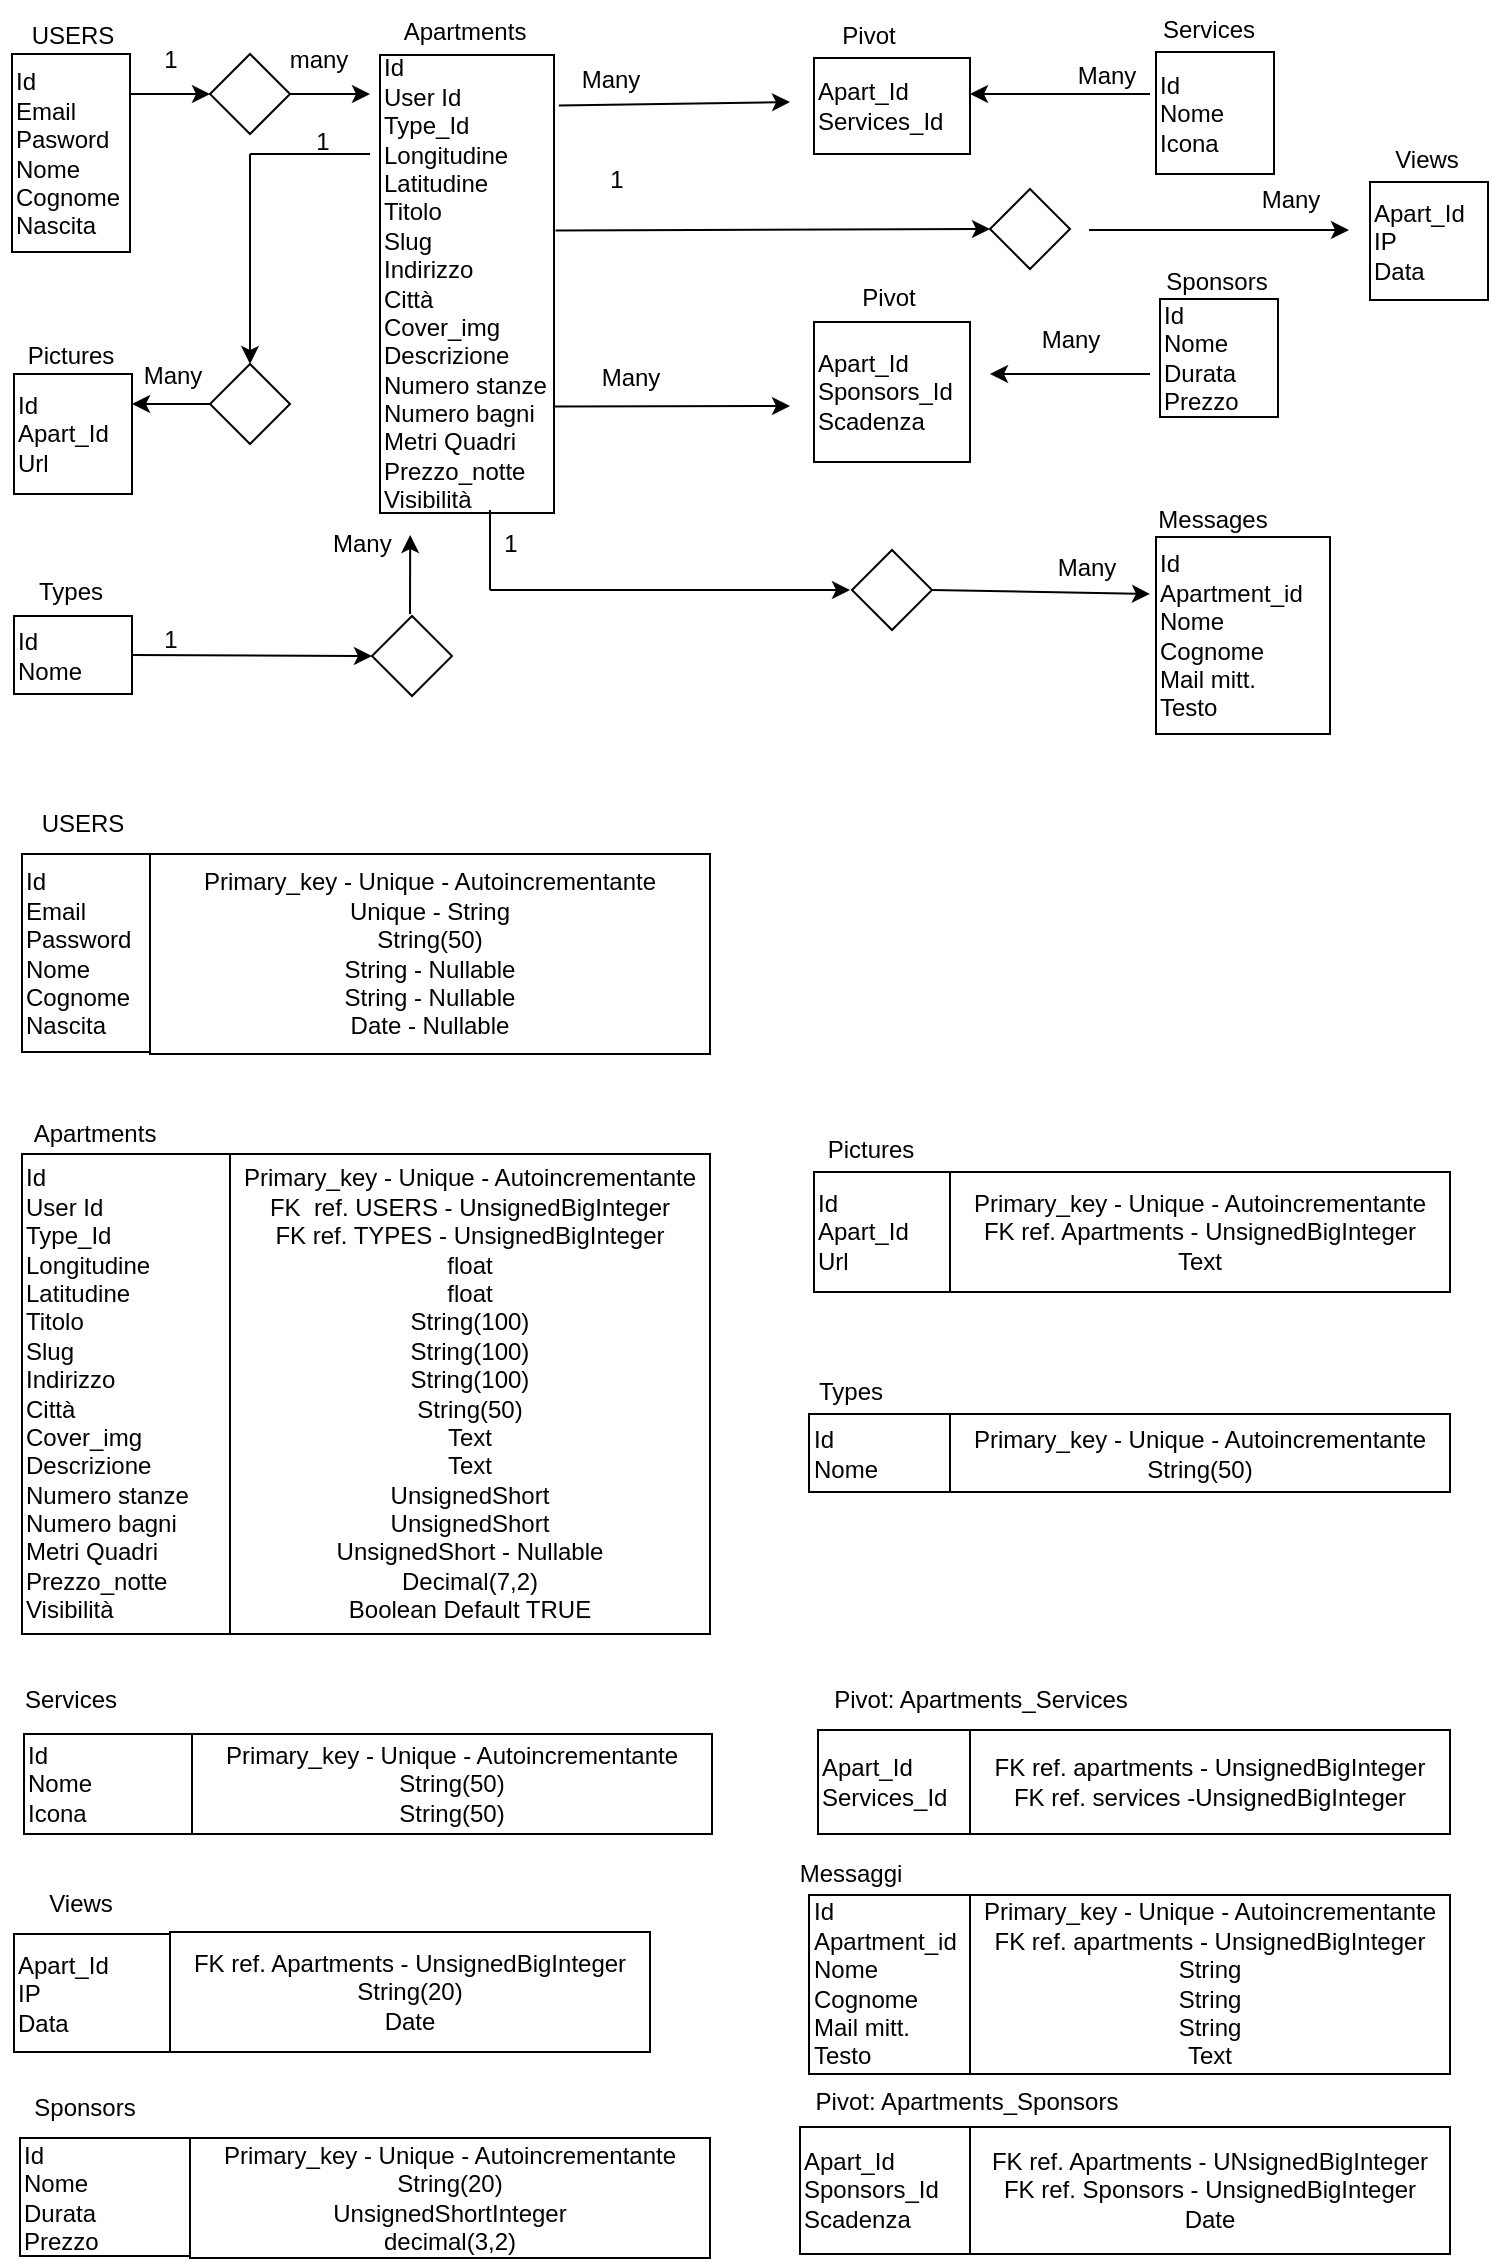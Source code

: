 <mxfile version="21.6.2" type="device">
  <diagram name="Pagina-1" id="q5YquP0Xvr3gidAfF8Oq">
    <mxGraphModel dx="1050" dy="541" grid="1" gridSize="10" guides="1" tooltips="1" connect="1" arrows="1" fold="1" page="1" pageScale="1" pageWidth="827" pageHeight="1169" math="0" shadow="0">
      <root>
        <mxCell id="0" />
        <mxCell id="1" parent="0" />
        <mxCell id="GioQaZbRqYSbcylebcac-2" value="USERS" style="text;html=1;align=center;verticalAlign=middle;resizable=0;points=[];autosize=1;strokeColor=none;fillColor=none;labelBackgroundColor=none;" parent="1" vertex="1">
          <mxGeometry x="41" y="16" width="60" height="30" as="geometry" />
        </mxCell>
        <mxCell id="GioQaZbRqYSbcylebcac-4" value="Id&lt;br&gt;Email&lt;br&gt;Pasword&lt;br&gt;Nome&lt;br&gt;Cognome&lt;br&gt;Nascita" style="rounded=0;whiteSpace=wrap;html=1;align=left;labelBackgroundColor=none;" parent="1" vertex="1">
          <mxGeometry x="41" y="40" width="59" height="99" as="geometry" />
        </mxCell>
        <mxCell id="GioQaZbRqYSbcylebcac-5" value="Apartments&lt;br&gt;" style="text;html=1;align=center;verticalAlign=middle;resizable=0;points=[];autosize=1;strokeColor=none;fillColor=none;labelBackgroundColor=none;" parent="1" vertex="1">
          <mxGeometry x="227" y="14" width="80" height="30" as="geometry" />
        </mxCell>
        <mxCell id="GioQaZbRqYSbcylebcac-6" value="Id&lt;br&gt;User Id&lt;br&gt;Type_Id&lt;br&gt;Longitudine&lt;br&gt;Latitudine&lt;br&gt;Titolo&lt;br&gt;Slug&lt;br&gt;Indirizzo&lt;br&gt;Città&lt;br&gt;Cover_img&lt;br&gt;Descrizione&lt;br&gt;Numero stanze&lt;br&gt;Numero bagni&lt;br&gt;Metri Quadri&lt;br&gt;Prezzo_notte&lt;br&gt;Visibilità" style="rounded=0;whiteSpace=wrap;html=1;labelBackgroundColor=none;align=left;" parent="1" vertex="1">
          <mxGeometry x="225" y="40.5" width="87" height="229" as="geometry" />
        </mxCell>
        <mxCell id="GioQaZbRqYSbcylebcac-7" value="" style="rhombus;whiteSpace=wrap;html=1;labelBackgroundColor=none;" parent="1" vertex="1">
          <mxGeometry x="140" y="40" width="40" height="40" as="geometry" />
        </mxCell>
        <mxCell id="GioQaZbRqYSbcylebcac-18" value="" style="endArrow=classic;html=1;rounded=0;entryX=0;entryY=0.5;entryDx=0;entryDy=0;" parent="1" target="GioQaZbRqYSbcylebcac-7" edge="1">
          <mxGeometry width="50" height="50" relative="1" as="geometry">
            <mxPoint x="100" y="60" as="sourcePoint" />
            <mxPoint x="440" y="210" as="targetPoint" />
          </mxGeometry>
        </mxCell>
        <mxCell id="GioQaZbRqYSbcylebcac-19" value="" style="endArrow=classic;html=1;rounded=0;exitX=1;exitY=0.5;exitDx=0;exitDy=0;" parent="1" source="GioQaZbRqYSbcylebcac-7" edge="1">
          <mxGeometry width="50" height="50" relative="1" as="geometry">
            <mxPoint x="190" y="70" as="sourcePoint" />
            <mxPoint x="220" y="60" as="targetPoint" />
          </mxGeometry>
        </mxCell>
        <mxCell id="GioQaZbRqYSbcylebcac-20" value="1" style="text;html=1;align=center;verticalAlign=middle;resizable=0;points=[];autosize=1;strokeColor=none;fillColor=none;" parent="1" vertex="1">
          <mxGeometry x="105" y="28" width="30" height="30" as="geometry" />
        </mxCell>
        <mxCell id="GioQaZbRqYSbcylebcac-21" value="many" style="text;html=1;align=center;verticalAlign=middle;resizable=0;points=[];autosize=1;strokeColor=none;fillColor=none;" parent="1" vertex="1">
          <mxGeometry x="169" y="28" width="50" height="30" as="geometry" />
        </mxCell>
        <mxCell id="GioQaZbRqYSbcylebcac-22" value="Id&lt;br&gt;Apart_Id&lt;br&gt;Url" style="rounded=0;whiteSpace=wrap;html=1;align=left;labelBackgroundColor=none;" parent="1" vertex="1">
          <mxGeometry x="42" y="200" width="59" height="60" as="geometry" />
        </mxCell>
        <mxCell id="GioQaZbRqYSbcylebcac-23" value="Pictures" style="text;html=1;align=center;verticalAlign=middle;resizable=0;points=[];autosize=1;strokeColor=none;fillColor=none;" parent="1" vertex="1">
          <mxGeometry x="35" y="176" width="70" height="30" as="geometry" />
        </mxCell>
        <mxCell id="GioQaZbRqYSbcylebcac-25" value="" style="rhombus;whiteSpace=wrap;html=1;labelBackgroundColor=none;" parent="1" vertex="1">
          <mxGeometry x="140" y="195" width="40" height="40" as="geometry" />
        </mxCell>
        <mxCell id="GioQaZbRqYSbcylebcac-26" value="" style="endArrow=classic;html=1;rounded=0;entryX=0.5;entryY=0;entryDx=0;entryDy=0;" parent="1" target="GioQaZbRqYSbcylebcac-25" edge="1">
          <mxGeometry width="50" height="50" relative="1" as="geometry">
            <mxPoint x="160" y="90" as="sourcePoint" />
            <mxPoint x="440" y="260" as="targetPoint" />
          </mxGeometry>
        </mxCell>
        <mxCell id="GioQaZbRqYSbcylebcac-27" value="" style="endArrow=none;html=1;rounded=0;" parent="1" edge="1">
          <mxGeometry width="50" height="50" relative="1" as="geometry">
            <mxPoint x="220" y="90" as="sourcePoint" />
            <mxPoint x="160" y="90" as="targetPoint" />
          </mxGeometry>
        </mxCell>
        <mxCell id="GioQaZbRqYSbcylebcac-29" value="1" style="text;html=1;align=center;verticalAlign=middle;resizable=0;points=[];autosize=1;strokeColor=none;fillColor=none;" parent="1" vertex="1">
          <mxGeometry x="181" y="69" width="30" height="30" as="geometry" />
        </mxCell>
        <mxCell id="GioQaZbRqYSbcylebcac-31" value="Id&lt;br&gt;Nome" style="rounded=0;whiteSpace=wrap;html=1;align=left;labelBackgroundColor=none;" parent="1" vertex="1">
          <mxGeometry x="42" y="321" width="59" height="39" as="geometry" />
        </mxCell>
        <mxCell id="GioQaZbRqYSbcylebcac-32" value="Types" style="text;html=1;align=center;verticalAlign=middle;resizable=0;points=[];autosize=1;strokeColor=none;fillColor=none;" parent="1" vertex="1">
          <mxGeometry x="40" y="294" width="60" height="30" as="geometry" />
        </mxCell>
        <mxCell id="GioQaZbRqYSbcylebcac-33" value="" style="rhombus;whiteSpace=wrap;html=1;labelBackgroundColor=none;" parent="1" vertex="1">
          <mxGeometry x="221" y="321" width="40" height="40" as="geometry" />
        </mxCell>
        <mxCell id="GioQaZbRqYSbcylebcac-34" value="" style="endArrow=classic;html=1;rounded=0;exitX=1;exitY=0.5;exitDx=0;exitDy=0;entryX=0;entryY=0.5;entryDx=0;entryDy=0;" parent="1" source="GioQaZbRqYSbcylebcac-31" target="GioQaZbRqYSbcylebcac-33" edge="1">
          <mxGeometry width="50" height="50" relative="1" as="geometry">
            <mxPoint x="390" y="310" as="sourcePoint" />
            <mxPoint x="440" y="260" as="targetPoint" />
          </mxGeometry>
        </mxCell>
        <mxCell id="GioQaZbRqYSbcylebcac-35" value="" style="endArrow=classic;html=1;rounded=0;entryX=0.86;entryY=0.367;entryDx=0;entryDy=0;entryPerimeter=0;" parent="1" target="GioQaZbRqYSbcylebcac-37" edge="1">
          <mxGeometry width="50" height="50" relative="1" as="geometry">
            <mxPoint x="240" y="320" as="sourcePoint" />
            <mxPoint x="240" y="220" as="targetPoint" />
          </mxGeometry>
        </mxCell>
        <mxCell id="GioQaZbRqYSbcylebcac-36" value="1" style="text;html=1;align=center;verticalAlign=middle;resizable=0;points=[];autosize=1;strokeColor=none;fillColor=none;" parent="1" vertex="1">
          <mxGeometry x="105" y="318" width="30" height="30" as="geometry" />
        </mxCell>
        <mxCell id="GioQaZbRqYSbcylebcac-37" value="Many&amp;nbsp;&amp;nbsp;" style="text;html=1;align=center;verticalAlign=middle;resizable=0;points=[];autosize=1;strokeColor=none;fillColor=none;" parent="1" vertex="1">
          <mxGeometry x="188.5" y="269.5" width="60" height="30" as="geometry" />
        </mxCell>
        <mxCell id="GioQaZbRqYSbcylebcac-39" value="" style="endArrow=classic;html=1;rounded=0;exitX=0;exitY=0.5;exitDx=0;exitDy=0;entryX=1;entryY=0.25;entryDx=0;entryDy=0;" parent="1" source="GioQaZbRqYSbcylebcac-25" target="GioQaZbRqYSbcylebcac-22" edge="1">
          <mxGeometry width="50" height="50" relative="1" as="geometry">
            <mxPoint x="140" y="213" as="sourcePoint" />
            <mxPoint x="130.114" y="184" as="targetPoint" />
          </mxGeometry>
        </mxCell>
        <mxCell id="GioQaZbRqYSbcylebcac-41" value="Many" style="text;html=1;align=center;verticalAlign=middle;resizable=0;points=[];autosize=1;strokeColor=none;fillColor=none;" parent="1" vertex="1">
          <mxGeometry x="96" y="186" width="50" height="30" as="geometry" />
        </mxCell>
        <mxCell id="GioQaZbRqYSbcylebcac-42" value="Id&lt;br&gt;Nome&lt;br&gt;Durata&lt;br&gt;Prezzo" style="rounded=0;whiteSpace=wrap;html=1;align=left;labelBackgroundColor=none;" parent="1" vertex="1">
          <mxGeometry x="615" y="162.5" width="59" height="59" as="geometry" />
        </mxCell>
        <mxCell id="GioQaZbRqYSbcylebcac-43" value="Sponsors" style="text;html=1;align=center;verticalAlign=middle;resizable=0;points=[];autosize=1;strokeColor=none;fillColor=none;" parent="1" vertex="1">
          <mxGeometry x="607.5" y="139" width="70" height="30" as="geometry" />
        </mxCell>
        <mxCell id="6-6DaaboKv-emwVmOZge-1" value="Id&lt;br&gt;Nome&lt;br&gt;Icona&lt;br&gt;" style="rounded=0;whiteSpace=wrap;html=1;align=left;labelBackgroundColor=none;" parent="1" vertex="1">
          <mxGeometry x="613" y="39" width="59" height="61" as="geometry" />
        </mxCell>
        <mxCell id="6-6DaaboKv-emwVmOZge-2" value="Services" style="text;html=1;align=center;verticalAlign=middle;resizable=0;points=[];autosize=1;strokeColor=none;fillColor=none;" parent="1" vertex="1">
          <mxGeometry x="604" y="13" width="70" height="30" as="geometry" />
        </mxCell>
        <mxCell id="6-6DaaboKv-emwVmOZge-3" value="Apart_Id&lt;br&gt;Services_Id" style="rounded=0;whiteSpace=wrap;html=1;align=left;labelBackgroundColor=none;" parent="1" vertex="1">
          <mxGeometry x="442" y="42" width="78" height="48" as="geometry" />
        </mxCell>
        <mxCell id="6-6DaaboKv-emwVmOZge-4" value="Pivot" style="text;html=1;align=center;verticalAlign=middle;resizable=0;points=[];autosize=1;strokeColor=none;fillColor=none;" parent="1" vertex="1">
          <mxGeometry x="444" y="16" width="50" height="30" as="geometry" />
        </mxCell>
        <mxCell id="6-6DaaboKv-emwVmOZge-5" value="" style="endArrow=classic;html=1;rounded=0;exitX=1.028;exitY=0.11;exitDx=0;exitDy=0;exitPerimeter=0;" parent="1" source="GioQaZbRqYSbcylebcac-6" edge="1">
          <mxGeometry width="50" height="50" relative="1" as="geometry">
            <mxPoint x="390" y="280" as="sourcePoint" />
            <mxPoint x="430" y="64" as="targetPoint" />
          </mxGeometry>
        </mxCell>
        <mxCell id="6-6DaaboKv-emwVmOZge-6" value="" style="endArrow=classic;html=1;rounded=0;" parent="1" edge="1">
          <mxGeometry width="50" height="50" relative="1" as="geometry">
            <mxPoint x="610" y="60" as="sourcePoint" />
            <mxPoint x="520" y="60" as="targetPoint" />
            <Array as="points">
              <mxPoint x="530" y="60" />
            </Array>
          </mxGeometry>
        </mxCell>
        <mxCell id="6-6DaaboKv-emwVmOZge-8" value="Many" style="text;html=1;align=center;verticalAlign=middle;resizable=0;points=[];autosize=1;strokeColor=none;fillColor=none;" parent="1" vertex="1">
          <mxGeometry x="315" y="38" width="50" height="30" as="geometry" />
        </mxCell>
        <mxCell id="6-6DaaboKv-emwVmOZge-9" value="Many" style="text;html=1;align=center;verticalAlign=middle;resizable=0;points=[];autosize=1;strokeColor=none;fillColor=none;" parent="1" vertex="1">
          <mxGeometry x="563" y="36" width="50" height="30" as="geometry" />
        </mxCell>
        <mxCell id="6-6DaaboKv-emwVmOZge-11" value="" style="rhombus;whiteSpace=wrap;html=1;labelBackgroundColor=none;" parent="1" vertex="1">
          <mxGeometry x="461" y="288" width="40" height="40" as="geometry" />
        </mxCell>
        <mxCell id="6-6DaaboKv-emwVmOZge-14" value="Id&lt;br&gt;Apartment_id&lt;br&gt;Nome&lt;br&gt;Cognome&lt;br&gt;Mail mitt.&lt;br&gt;Testo" style="rounded=0;whiteSpace=wrap;html=1;align=left;labelBackgroundColor=none;" parent="1" vertex="1">
          <mxGeometry x="613" y="281.5" width="87" height="98.5" as="geometry" />
        </mxCell>
        <mxCell id="6-6DaaboKv-emwVmOZge-15" value="Messages" style="text;html=1;align=center;verticalAlign=middle;resizable=0;points=[];autosize=1;strokeColor=none;fillColor=none;" parent="1" vertex="1">
          <mxGeometry x="601" y="258" width="80" height="30" as="geometry" />
        </mxCell>
        <mxCell id="6-6DaaboKv-emwVmOZge-16" value="" style="endArrow=classic;html=1;rounded=0;" parent="1" edge="1">
          <mxGeometry width="50" height="50" relative="1" as="geometry">
            <mxPoint x="280" y="308" as="sourcePoint" />
            <mxPoint x="460" y="308" as="targetPoint" />
          </mxGeometry>
        </mxCell>
        <mxCell id="6-6DaaboKv-emwVmOZge-17" value="" style="endArrow=none;html=1;rounded=0;" parent="1" edge="1">
          <mxGeometry width="50" height="50" relative="1" as="geometry">
            <mxPoint x="280" y="308" as="sourcePoint" />
            <mxPoint x="280" y="268" as="targetPoint" />
          </mxGeometry>
        </mxCell>
        <mxCell id="6-6DaaboKv-emwVmOZge-18" value="" style="endArrow=classic;html=1;rounded=0;exitX=1;exitY=0.5;exitDx=0;exitDy=0;" parent="1" source="6-6DaaboKv-emwVmOZge-11" edge="1">
          <mxGeometry width="50" height="50" relative="1" as="geometry">
            <mxPoint x="390" y="280" as="sourcePoint" />
            <mxPoint x="610" y="310" as="targetPoint" />
          </mxGeometry>
        </mxCell>
        <mxCell id="6-6DaaboKv-emwVmOZge-19" value="1" style="text;html=1;align=center;verticalAlign=middle;resizable=0;points=[];autosize=1;strokeColor=none;fillColor=none;" parent="1" vertex="1">
          <mxGeometry x="275" y="270" width="30" height="30" as="geometry" />
        </mxCell>
        <mxCell id="6-6DaaboKv-emwVmOZge-20" value="Many" style="text;html=1;align=center;verticalAlign=middle;resizable=0;points=[];autosize=1;strokeColor=none;fillColor=none;" parent="1" vertex="1">
          <mxGeometry x="553" y="281.5" width="50" height="30" as="geometry" />
        </mxCell>
        <mxCell id="6-6DaaboKv-emwVmOZge-22" value="Apart_Id&lt;br&gt;Sponsors_Id&lt;br&gt;Scadenza" style="rounded=0;whiteSpace=wrap;html=1;align=left;labelBackgroundColor=none;" parent="1" vertex="1">
          <mxGeometry x="442" y="174" width="78" height="70" as="geometry" />
        </mxCell>
        <mxCell id="6-6DaaboKv-emwVmOZge-23" value="Pivot&lt;br&gt;" style="text;html=1;align=center;verticalAlign=middle;resizable=0;points=[];autosize=1;strokeColor=none;fillColor=none;" parent="1" vertex="1">
          <mxGeometry x="454" y="147" width="50" height="30" as="geometry" />
        </mxCell>
        <mxCell id="6-6DaaboKv-emwVmOZge-24" value="" style="endArrow=classic;html=1;rounded=0;exitX=1;exitY=0.75;exitDx=0;exitDy=0;" parent="1" edge="1">
          <mxGeometry width="50" height="50" relative="1" as="geometry">
            <mxPoint x="312" y="216.25" as="sourcePoint" />
            <mxPoint x="430" y="216" as="targetPoint" />
          </mxGeometry>
        </mxCell>
        <mxCell id="6-6DaaboKv-emwVmOZge-25" value="" style="endArrow=classic;html=1;rounded=0;" parent="1" edge="1">
          <mxGeometry width="50" height="50" relative="1" as="geometry">
            <mxPoint x="610" y="200" as="sourcePoint" />
            <mxPoint x="530" y="200" as="targetPoint" />
          </mxGeometry>
        </mxCell>
        <mxCell id="6-6DaaboKv-emwVmOZge-26" value="Many" style="text;html=1;align=center;verticalAlign=middle;resizable=0;points=[];autosize=1;strokeColor=none;fillColor=none;" parent="1" vertex="1">
          <mxGeometry x="325" y="187" width="50" height="30" as="geometry" />
        </mxCell>
        <mxCell id="6-6DaaboKv-emwVmOZge-27" value="Many" style="text;html=1;align=center;verticalAlign=middle;resizable=0;points=[];autosize=1;strokeColor=none;fillColor=none;" parent="1" vertex="1">
          <mxGeometry x="545" y="168" width="50" height="30" as="geometry" />
        </mxCell>
        <mxCell id="6-6DaaboKv-emwVmOZge-28" value="Apart_Id&lt;br&gt;IP&lt;br&gt;Data" style="rounded=0;whiteSpace=wrap;html=1;align=left;labelBackgroundColor=none;" parent="1" vertex="1">
          <mxGeometry x="720" y="104" width="59" height="59" as="geometry" />
        </mxCell>
        <mxCell id="6-6DaaboKv-emwVmOZge-29" value="Views" style="text;html=1;align=center;verticalAlign=middle;resizable=0;points=[];autosize=1;strokeColor=none;fillColor=none;" parent="1" vertex="1">
          <mxGeometry x="717.5" y="78" width="60" height="30" as="geometry" />
        </mxCell>
        <mxCell id="6-6DaaboKv-emwVmOZge-30" value="" style="rhombus;whiteSpace=wrap;html=1;labelBackgroundColor=none;" parent="1" vertex="1">
          <mxGeometry x="530" y="107.5" width="40" height="40" as="geometry" />
        </mxCell>
        <mxCell id="6-6DaaboKv-emwVmOZge-31" value="" style="endArrow=classic;html=1;rounded=0;exitX=1.009;exitY=0.383;exitDx=0;exitDy=0;exitPerimeter=0;entryX=0;entryY=0.5;entryDx=0;entryDy=0;" parent="1" source="GioQaZbRqYSbcylebcac-6" target="6-6DaaboKv-emwVmOZge-30" edge="1">
          <mxGeometry width="50" height="50" relative="1" as="geometry">
            <mxPoint x="390" y="280" as="sourcePoint" />
            <mxPoint x="440" y="230" as="targetPoint" />
          </mxGeometry>
        </mxCell>
        <mxCell id="6-6DaaboKv-emwVmOZge-32" value="" style="endArrow=classic;html=1;rounded=0;" parent="1" edge="1">
          <mxGeometry width="50" height="50" relative="1" as="geometry">
            <mxPoint x="579.5" y="128" as="sourcePoint" />
            <mxPoint x="709.5" y="128" as="targetPoint" />
          </mxGeometry>
        </mxCell>
        <mxCell id="6-6DaaboKv-emwVmOZge-33" value="1&lt;br&gt;" style="text;html=1;align=center;verticalAlign=middle;resizable=0;points=[];autosize=1;strokeColor=none;fillColor=none;" parent="1" vertex="1">
          <mxGeometry x="328" y="88" width="30" height="30" as="geometry" />
        </mxCell>
        <mxCell id="6-6DaaboKv-emwVmOZge-34" value="Many" style="text;html=1;align=center;verticalAlign=middle;resizable=0;points=[];autosize=1;strokeColor=none;fillColor=none;" parent="1" vertex="1">
          <mxGeometry x="655" y="98" width="50" height="30" as="geometry" />
        </mxCell>
        <mxCell id="6-6DaaboKv-emwVmOZge-35" value="Id&lt;br&gt;Email&lt;br&gt;Password&lt;br&gt;Nome&lt;br&gt;Cognome&lt;br&gt;Nascita" style="rounded=0;whiteSpace=wrap;html=1;align=left;labelBackgroundColor=none;" parent="1" vertex="1">
          <mxGeometry x="46" y="440" width="234" height="99" as="geometry" />
        </mxCell>
        <mxCell id="6-6DaaboKv-emwVmOZge-36" value="USERS" style="text;html=1;align=center;verticalAlign=middle;resizable=0;points=[];autosize=1;strokeColor=none;fillColor=none;labelBackgroundColor=none;" parent="1" vertex="1">
          <mxGeometry x="46" y="410" width="60" height="30" as="geometry" />
        </mxCell>
        <mxCell id="6-6DaaboKv-emwVmOZge-37" value="Primary_key - Unique - Autoincrementante&lt;br&gt;Unique - String&lt;br&gt;String(50)&lt;br&gt;String - Nullable&lt;br&gt;String - Nullable&lt;br&gt;Date - Nullable" style="rounded=0;whiteSpace=wrap;html=1;" parent="1" vertex="1">
          <mxGeometry x="110" y="440" width="280" height="100" as="geometry" />
        </mxCell>
        <mxCell id="6-6DaaboKv-emwVmOZge-38" value="Id&lt;br&gt;User Id&lt;br&gt;Type_Id&lt;br&gt;Longitudine&lt;br&gt;Latitudine&lt;br&gt;Titolo&lt;br&gt;Slug&lt;br&gt;Indirizzo&lt;br&gt;Città&lt;br&gt;Cover_img&lt;br&gt;Descrizione&lt;br&gt;Numero stanze&lt;br&gt;Numero bagni&lt;br&gt;Metri Quadri&lt;br&gt;Prezzo_notte&lt;br&gt;Visibilità" style="rounded=0;whiteSpace=wrap;html=1;labelBackgroundColor=none;align=left;" parent="1" vertex="1">
          <mxGeometry x="46" y="590" width="344" height="240" as="geometry" />
        </mxCell>
        <mxCell id="6-6DaaboKv-emwVmOZge-39" value="&lt;br&gt;Apartments" style="text;html=1;align=center;verticalAlign=middle;resizable=0;points=[];autosize=1;strokeColor=none;fillColor=none;" parent="1" vertex="1">
          <mxGeometry x="42" y="552" width="80" height="40" as="geometry" />
        </mxCell>
        <mxCell id="6-6DaaboKv-emwVmOZge-40" value="Primary_key - Unique - Autoincrementante&lt;br&gt;FK&amp;nbsp; ref. USERS - UnsignedBigInteger&lt;br&gt;FK ref. TYPES - UnsignedBigInteger&lt;br&gt;float&lt;br&gt;float&lt;br&gt;String(100)&lt;br&gt;String(100)&lt;br&gt;String(100)&lt;br&gt;String(50)&lt;br&gt;Text&lt;br&gt;Text&lt;br&gt;UnsignedShort&lt;br&gt;UnsignedShort&lt;br&gt;UnsignedShort - Nullable&lt;br&gt;Decimal(7,2)&lt;br&gt;Boolean Default TRUE" style="rounded=0;whiteSpace=wrap;html=1;" parent="1" vertex="1">
          <mxGeometry x="150" y="590" width="240" height="240" as="geometry" />
        </mxCell>
        <mxCell id="6-6DaaboKv-emwVmOZge-41" value="Id&lt;br&gt;Apart_Id&lt;br&gt;Url" style="rounded=0;whiteSpace=wrap;html=1;align=left;labelBackgroundColor=none;" parent="1" vertex="1">
          <mxGeometry x="442" y="599" width="315" height="60" as="geometry" />
        </mxCell>
        <mxCell id="6-6DaaboKv-emwVmOZge-42" value="Pictures" style="text;html=1;align=center;verticalAlign=middle;resizable=0;points=[];autosize=1;strokeColor=none;fillColor=none;" parent="1" vertex="1">
          <mxGeometry x="435" y="573" width="70" height="30" as="geometry" />
        </mxCell>
        <mxCell id="6-6DaaboKv-emwVmOZge-43" value="Primary_key - Unique - Autoincrementante&lt;br&gt;FK ref. Apartments - UnsignedBigInteger&lt;br&gt;Text" style="rounded=0;whiteSpace=wrap;html=1;" parent="1" vertex="1">
          <mxGeometry x="510" y="599" width="250" height="60" as="geometry" />
        </mxCell>
        <mxCell id="6-6DaaboKv-emwVmOZge-44" value="Id&lt;br&gt;Nome" style="rounded=0;whiteSpace=wrap;html=1;align=left;labelBackgroundColor=none;" parent="1" vertex="1">
          <mxGeometry x="439.5" y="720" width="320.5" height="39" as="geometry" />
        </mxCell>
        <mxCell id="6-6DaaboKv-emwVmOZge-45" value="Types" style="text;html=1;align=center;verticalAlign=middle;resizable=0;points=[];autosize=1;strokeColor=none;fillColor=none;" parent="1" vertex="1">
          <mxGeometry x="430" y="694" width="60" height="30" as="geometry" />
        </mxCell>
        <mxCell id="6-6DaaboKv-emwVmOZge-46" value="Primary_key - Unique - Autoincrementante&lt;br&gt;String(50)" style="rounded=0;whiteSpace=wrap;html=1;" parent="1" vertex="1">
          <mxGeometry x="510" y="720" width="250" height="39" as="geometry" />
        </mxCell>
        <mxCell id="6-6DaaboKv-emwVmOZge-47" value="Id&lt;br&gt;Nome&lt;br&gt;Icona&lt;br&gt;" style="rounded=0;whiteSpace=wrap;html=1;align=left;labelBackgroundColor=none;" parent="1" vertex="1">
          <mxGeometry x="47" y="880" width="343" height="50" as="geometry" />
        </mxCell>
        <mxCell id="6-6DaaboKv-emwVmOZge-48" value="Services" style="text;html=1;align=center;verticalAlign=middle;resizable=0;points=[];autosize=1;strokeColor=none;fillColor=none;" parent="1" vertex="1">
          <mxGeometry x="35" y="848" width="70" height="30" as="geometry" />
        </mxCell>
        <mxCell id="6-6DaaboKv-emwVmOZge-49" value="Primary_key - Unique - Autoincrementante&lt;br&gt;String(50)&lt;br&gt;String(50)&lt;br&gt;" style="rounded=0;whiteSpace=wrap;html=1;" parent="1" vertex="1">
          <mxGeometry x="131" y="880" width="260" height="50" as="geometry" />
        </mxCell>
        <mxCell id="6-6DaaboKv-emwVmOZge-51" value="Apart_Id&lt;br&gt;IP&lt;br&gt;Data" style="rounded=0;whiteSpace=wrap;html=1;align=left;labelBackgroundColor=none;" parent="1" vertex="1">
          <mxGeometry x="42" y="980" width="318" height="59" as="geometry" />
        </mxCell>
        <mxCell id="6-6DaaboKv-emwVmOZge-53" value="Views&lt;br&gt;" style="text;html=1;align=center;verticalAlign=middle;resizable=0;points=[];autosize=1;strokeColor=none;fillColor=none;" parent="1" vertex="1">
          <mxGeometry x="45" y="950" width="60" height="30" as="geometry" />
        </mxCell>
        <mxCell id="6-6DaaboKv-emwVmOZge-54" value="FK ref. Apartments - UnsignedBigInteger&lt;br&gt;String(20)&lt;br&gt;Date" style="rounded=0;whiteSpace=wrap;html=1;" parent="1" vertex="1">
          <mxGeometry x="120" y="979" width="240" height="60" as="geometry" />
        </mxCell>
        <mxCell id="6-6DaaboKv-emwVmOZge-55" value="Id&lt;br&gt;Nome&lt;br&gt;Durata&lt;br&gt;Prezzo" style="rounded=0;whiteSpace=wrap;html=1;align=left;labelBackgroundColor=none;" parent="1" vertex="1">
          <mxGeometry x="45" y="1082" width="344" height="59" as="geometry" />
        </mxCell>
        <mxCell id="6-6DaaboKv-emwVmOZge-56" value="Sponsors" style="text;html=1;align=center;verticalAlign=middle;resizable=0;points=[];autosize=1;strokeColor=none;fillColor=none;" parent="1" vertex="1">
          <mxGeometry x="42" y="1052" width="70" height="30" as="geometry" />
        </mxCell>
        <mxCell id="6-6DaaboKv-emwVmOZge-57" value="Primary_key - Unique - Autoincrementante&lt;br&gt;String(20)&lt;br&gt;UnsignedShortInteger&lt;br&gt;decimal(3,2)" style="rounded=0;whiteSpace=wrap;html=1;" parent="1" vertex="1">
          <mxGeometry x="130" y="1082" width="260" height="60" as="geometry" />
        </mxCell>
        <mxCell id="6-6DaaboKv-emwVmOZge-58" value="Apart_Id&lt;br&gt;Services_Id" style="rounded=0;whiteSpace=wrap;html=1;align=left;labelBackgroundColor=none;" parent="1" vertex="1">
          <mxGeometry x="444" y="878" width="316" height="52" as="geometry" />
        </mxCell>
        <mxCell id="6-6DaaboKv-emwVmOZge-59" value="FK ref. apartments - UnsignedBigInteger&lt;br&gt;FK ref. services -UnsignedBigInteger" style="rounded=0;whiteSpace=wrap;html=1;" parent="1" vertex="1">
          <mxGeometry x="520" y="878" width="240" height="52" as="geometry" />
        </mxCell>
        <mxCell id="6-6DaaboKv-emwVmOZge-60" value="Pivot: Apartments_Services" style="text;html=1;align=center;verticalAlign=middle;resizable=0;points=[];autosize=1;strokeColor=none;fillColor=none;" parent="1" vertex="1">
          <mxGeometry x="440" y="848" width="170" height="30" as="geometry" />
        </mxCell>
        <mxCell id="6-6DaaboKv-emwVmOZge-61" value="Apart_Id&lt;br&gt;Sponsors_Id&lt;br&gt;Scadenza" style="rounded=0;whiteSpace=wrap;html=1;align=left;labelBackgroundColor=none;" parent="1" vertex="1">
          <mxGeometry x="435" y="1076.5" width="325" height="63.5" as="geometry" />
        </mxCell>
        <mxCell id="6-6DaaboKv-emwVmOZge-62" value="FK ref. Apartments - UNsignedBigInteger&lt;br&gt;FK ref. Sponsors - UnsignedBigInteger&lt;br&gt;Date" style="rounded=0;whiteSpace=wrap;html=1;" parent="1" vertex="1">
          <mxGeometry x="520" y="1076.5" width="240" height="63.5" as="geometry" />
        </mxCell>
        <mxCell id="6-6DaaboKv-emwVmOZge-63" value="Pivot: Apartments_Sponsors" style="text;html=1;align=center;verticalAlign=middle;resizable=0;points=[];autosize=1;strokeColor=none;fillColor=none;" parent="1" vertex="1">
          <mxGeometry x="433" y="1049" width="170" height="30" as="geometry" />
        </mxCell>
        <mxCell id="FJfdEPay2d8R0Mbw34t8-1" value="Id&lt;br&gt;Apartment_id&lt;br&gt;Nome&lt;br&gt;Cognome&lt;br&gt;Mail mitt.&lt;br&gt;Testo" style="rounded=0;whiteSpace=wrap;html=1;align=left;labelBackgroundColor=none;" parent="1" vertex="1">
          <mxGeometry x="439.5" y="960.5" width="320.5" height="89.5" as="geometry" />
        </mxCell>
        <mxCell id="FJfdEPay2d8R0Mbw34t8-2" value="Messaggi" style="text;html=1;align=center;verticalAlign=middle;resizable=0;points=[];autosize=1;strokeColor=none;fillColor=none;" parent="1" vertex="1">
          <mxGeometry x="425" y="935" width="70" height="30" as="geometry" />
        </mxCell>
        <mxCell id="FJfdEPay2d8R0Mbw34t8-3" value="Primary_key - Unique - Autoincrementante&lt;br&gt;FK ref. apartments - UnsignedBigInteger&lt;br&gt;String&lt;br&gt;String&lt;br&gt;String&lt;br&gt;Text" style="rounded=0;whiteSpace=wrap;html=1;" parent="1" vertex="1">
          <mxGeometry x="520" y="960.5" width="240" height="89.5" as="geometry" />
        </mxCell>
      </root>
    </mxGraphModel>
  </diagram>
</mxfile>
